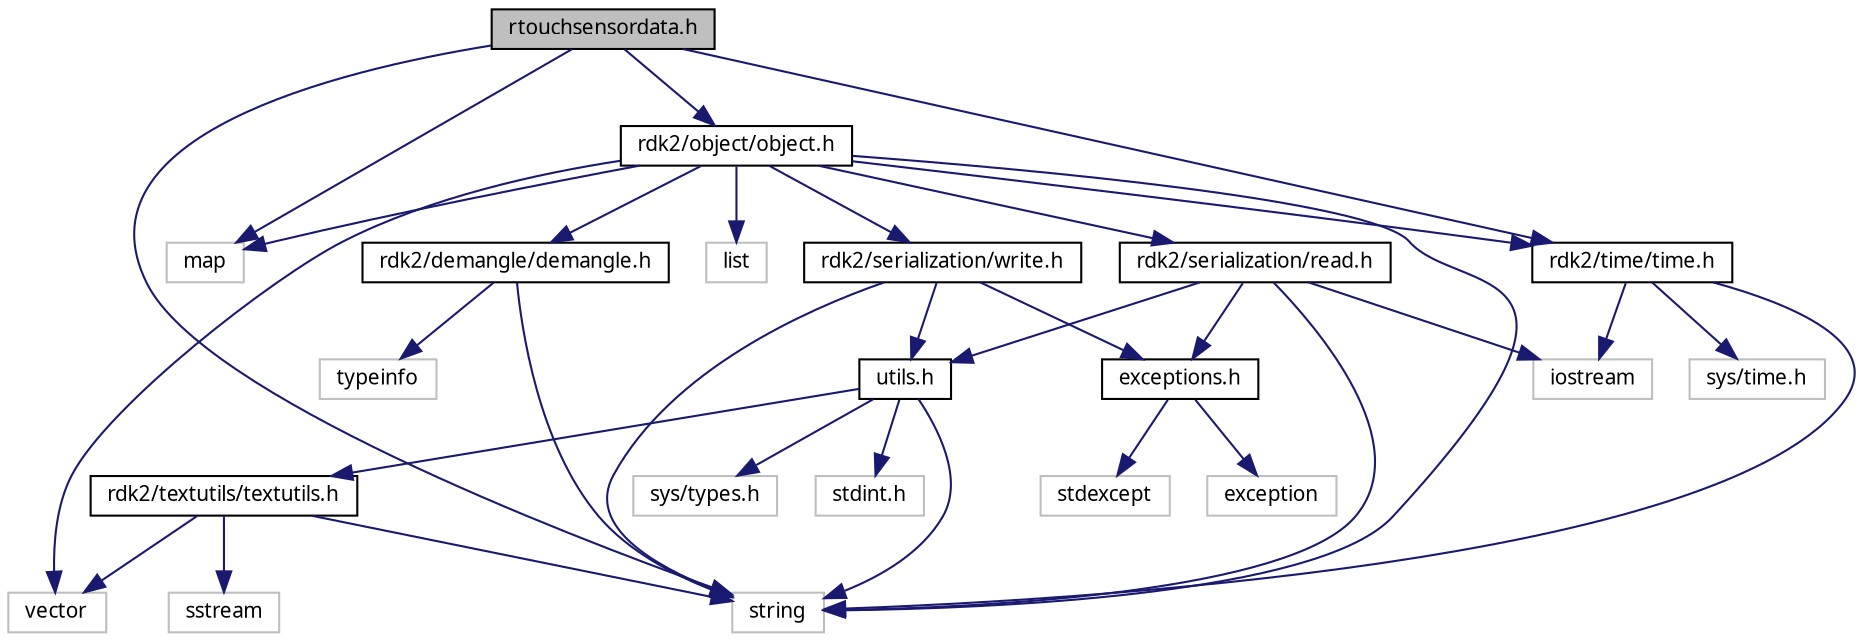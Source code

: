 digraph G
{
  edge [fontname="FreeSans.ttf",fontsize=10,labelfontname="FreeSans.ttf",labelfontsize=10];
  node [fontname="FreeSans.ttf",fontsize=10,shape=record];
  Node1 [label="rtouchsensordata.h",height=0.2,width=0.4,color="black", fillcolor="grey75", style="filled" fontcolor="black"];
  Node1 -> Node2 [color="midnightblue",fontsize=10,style="solid",fontname="FreeSans.ttf"];
  Node2 [label="rdk2/object/object.h",height=0.2,width=0.4,color="black", fillcolor="white", style="filled",URL="$object_8h-source.html"];
  Node2 -> Node3 [color="midnightblue",fontsize=10,style="solid",fontname="FreeSans.ttf"];
  Node3 [label="list",height=0.2,width=0.4,color="grey75", fillcolor="white", style="filled"];
  Node2 -> Node4 [color="midnightblue",fontsize=10,style="solid",fontname="FreeSans.ttf"];
  Node4 [label="vector",height=0.2,width=0.4,color="grey75", fillcolor="white", style="filled"];
  Node2 -> Node5 [color="midnightblue",fontsize=10,style="solid",fontname="FreeSans.ttf"];
  Node5 [label="map",height=0.2,width=0.4,color="grey75", fillcolor="white", style="filled"];
  Node2 -> Node6 [color="midnightblue",fontsize=10,style="solid",fontname="FreeSans.ttf"];
  Node6 [label="string",height=0.2,width=0.4,color="grey75", fillcolor="white", style="filled"];
  Node2 -> Node7 [color="midnightblue",fontsize=10,style="solid",fontname="FreeSans.ttf"];
  Node7 [label="rdk2/demangle/demangle.h",height=0.2,width=0.4,color="black", fillcolor="white", style="filled",URL="$demangle_8h-source.html"];
  Node7 -> Node8 [color="midnightblue",fontsize=10,style="solid",fontname="FreeSans.ttf"];
  Node8 [label="typeinfo",height=0.2,width=0.4,color="grey75", fillcolor="white", style="filled"];
  Node7 -> Node6 [color="midnightblue",fontsize=10,style="solid",fontname="FreeSans.ttf"];
  Node2 -> Node9 [color="midnightblue",fontsize=10,style="solid",fontname="FreeSans.ttf"];
  Node9 [label="rdk2/serialization/read.h",height=0.2,width=0.4,color="black", fillcolor="white", style="filled",URL="$read_8h-source.html"];
  Node9 -> Node6 [color="midnightblue",fontsize=10,style="solid",fontname="FreeSans.ttf"];
  Node9 -> Node10 [color="midnightblue",fontsize=10,style="solid",fontname="FreeSans.ttf"];
  Node10 [label="iostream",height=0.2,width=0.4,color="grey75", fillcolor="white", style="filled"];
  Node9 -> Node11 [color="midnightblue",fontsize=10,style="solid",fontname="FreeSans.ttf"];
  Node11 [label="utils.h",height=0.2,width=0.4,color="black", fillcolor="white", style="filled",URL="$serialization_2utils_8h.html"];
  Node11 -> Node6 [color="midnightblue",fontsize=10,style="solid",fontname="FreeSans.ttf"];
  Node11 -> Node12 [color="midnightblue",fontsize=10,style="solid",fontname="FreeSans.ttf"];
  Node12 [label="sys/types.h",height=0.2,width=0.4,color="grey75", fillcolor="white", style="filled",tooltip="AC: sicuro sicuro di includere tutto nel namespace RDK2? Se sono dichiarazioni globali..."];
  Node11 -> Node13 [color="midnightblue",fontsize=10,style="solid",fontname="FreeSans.ttf"];
  Node13 [label="stdint.h",height=0.2,width=0.4,color="grey75", fillcolor="white", style="filled",tooltip="AC: sicuro sicuro di includere tutto nel namespace RDK2? Se sono dichiarazioni globali..."];
  Node11 -> Node14 [color="midnightblue",fontsize=10,style="solid",fontname="FreeSans.ttf"];
  Node14 [label="rdk2/textutils/textutils.h",height=0.2,width=0.4,color="black", fillcolor="white", style="filled",URL="$textutils_8h-source.html",tooltip="AC: sicuro sicuro di includere tutto nel namespace RDK2? Se sono dichiarazioni globali..."];
  Node14 -> Node4 [color="midnightblue",fontsize=10,style="solid",fontname="FreeSans.ttf"];
  Node14 -> Node6 [color="midnightblue",fontsize=10,style="solid",fontname="FreeSans.ttf"];
  Node14 -> Node15 [color="midnightblue",fontsize=10,style="solid",fontname="FreeSans.ttf"];
  Node15 [label="sstream",height=0.2,width=0.4,color="grey75", fillcolor="white", style="filled"];
  Node9 -> Node16 [color="midnightblue",fontsize=10,style="solid",fontname="FreeSans.ttf"];
  Node16 [label="exceptions.h",height=0.2,width=0.4,color="black", fillcolor="white", style="filled",URL="$serialization_2exceptions_8h-source.html"];
  Node16 -> Node17 [color="midnightblue",fontsize=10,style="solid",fontname="FreeSans.ttf"];
  Node17 [label="exception",height=0.2,width=0.4,color="grey75", fillcolor="white", style="filled"];
  Node16 -> Node18 [color="midnightblue",fontsize=10,style="solid",fontname="FreeSans.ttf"];
  Node18 [label="stdexcept",height=0.2,width=0.4,color="grey75", fillcolor="white", style="filled"];
  Node2 -> Node19 [color="midnightblue",fontsize=10,style="solid",fontname="FreeSans.ttf"];
  Node19 [label="rdk2/serialization/write.h",height=0.2,width=0.4,color="black", fillcolor="white", style="filled",URL="$write_8h-source.html"];
  Node19 -> Node6 [color="midnightblue",fontsize=10,style="solid",fontname="FreeSans.ttf"];
  Node19 -> Node11 [color="midnightblue",fontsize=10,style="solid",fontname="FreeSans.ttf"];
  Node19 -> Node16 [color="midnightblue",fontsize=10,style="solid",fontname="FreeSans.ttf"];
  Node2 -> Node20 [color="midnightblue",fontsize=10,style="solid",fontname="FreeSans.ttf"];
  Node20 [label="rdk2/time/time.h",height=0.2,width=0.4,color="black", fillcolor="white", style="filled",URL="$time_8h-source.html"];
  Node20 -> Node6 [color="midnightblue",fontsize=10,style="solid",fontname="FreeSans.ttf"];
  Node20 -> Node10 [color="midnightblue",fontsize=10,style="solid",fontname="FreeSans.ttf"];
  Node20 -> Node21 [color="midnightblue",fontsize=10,style="solid",fontname="FreeSans.ttf"];
  Node21 [label="sys/time.h",height=0.2,width=0.4,color="grey75", fillcolor="white", style="filled"];
  Node1 -> Node20 [color="midnightblue",fontsize=10,style="solid",fontname="FreeSans.ttf"];
  Node1 -> Node6 [color="midnightblue",fontsize=10,style="solid",fontname="FreeSans.ttf"];
  Node1 -> Node5 [color="midnightblue",fontsize=10,style="solid",fontname="FreeSans.ttf"];
}

